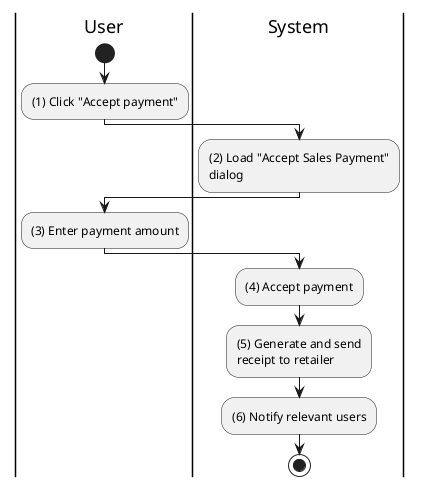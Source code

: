 @startuml sales-order-accept-payment
|u|User
|s|System

|u|
start
:(1) Click "Accept payment";

|s|
:(2) Load "Accept Sales Payment"\ndialog;

|u|
:(3) Enter payment amount;

|s|
:(4) Accept payment;
:(5) Generate and send\nreceipt to retailer;
:(6) Notify relevant users;
stop
@enduml